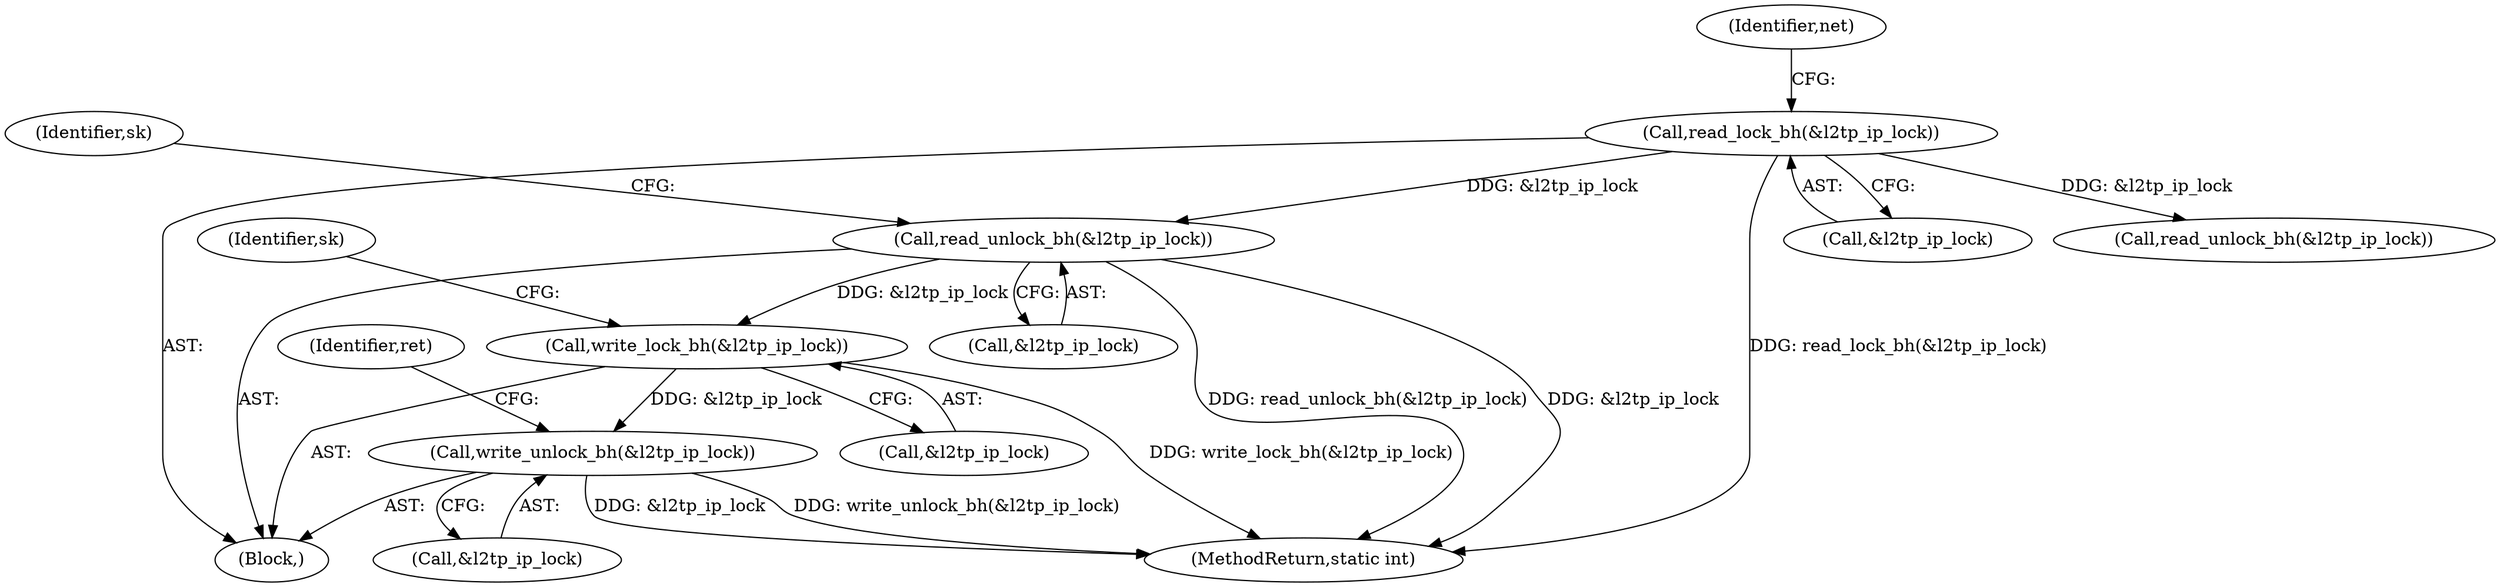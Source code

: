digraph "0_linux_32c231164b762dddefa13af5a0101032c70b50ef@API" {
"1000271" [label="(Call,write_unlock_bh(&l2tp_ip_lock))"];
"1000262" [label="(Call,write_lock_bh(&l2tp_ip_lock))"];
"1000171" [label="(Call,read_unlock_bh(&l2tp_ip_lock))"];
"1000153" [label="(Call,read_lock_bh(&l2tp_ip_lock))"];
"1000272" [label="(Call,&l2tp_ip_lock)"];
"1000154" [label="(Call,&l2tp_ip_lock)"];
"1000263" [label="(Call,&l2tp_ip_lock)"];
"1000153" [label="(Call,read_lock_bh(&l2tp_ip_lock))"];
"1000266" [label="(Identifier,sk)"];
"1000175" [label="(Identifier,sk)"];
"1000171" [label="(Call,read_unlock_bh(&l2tp_ip_lock))"];
"1000286" [label="(Call,read_unlock_bh(&l2tp_ip_lock))"];
"1000105" [label="(Block,)"];
"1000172" [label="(Call,&l2tp_ip_lock)"];
"1000158" [label="(Identifier,net)"];
"1000262" [label="(Call,write_lock_bh(&l2tp_ip_lock))"];
"1000271" [label="(Call,write_unlock_bh(&l2tp_ip_lock))"];
"1000275" [label="(Identifier,ret)"];
"1000291" [label="(MethodReturn,static int)"];
"1000271" -> "1000105"  [label="AST: "];
"1000271" -> "1000272"  [label="CFG: "];
"1000272" -> "1000271"  [label="AST: "];
"1000275" -> "1000271"  [label="CFG: "];
"1000271" -> "1000291"  [label="DDG: &l2tp_ip_lock"];
"1000271" -> "1000291"  [label="DDG: write_unlock_bh(&l2tp_ip_lock)"];
"1000262" -> "1000271"  [label="DDG: &l2tp_ip_lock"];
"1000262" -> "1000105"  [label="AST: "];
"1000262" -> "1000263"  [label="CFG: "];
"1000263" -> "1000262"  [label="AST: "];
"1000266" -> "1000262"  [label="CFG: "];
"1000262" -> "1000291"  [label="DDG: write_lock_bh(&l2tp_ip_lock)"];
"1000171" -> "1000262"  [label="DDG: &l2tp_ip_lock"];
"1000171" -> "1000105"  [label="AST: "];
"1000171" -> "1000172"  [label="CFG: "];
"1000172" -> "1000171"  [label="AST: "];
"1000175" -> "1000171"  [label="CFG: "];
"1000171" -> "1000291"  [label="DDG: &l2tp_ip_lock"];
"1000171" -> "1000291"  [label="DDG: read_unlock_bh(&l2tp_ip_lock)"];
"1000153" -> "1000171"  [label="DDG: &l2tp_ip_lock"];
"1000153" -> "1000105"  [label="AST: "];
"1000153" -> "1000154"  [label="CFG: "];
"1000154" -> "1000153"  [label="AST: "];
"1000158" -> "1000153"  [label="CFG: "];
"1000153" -> "1000291"  [label="DDG: read_lock_bh(&l2tp_ip_lock)"];
"1000153" -> "1000286"  [label="DDG: &l2tp_ip_lock"];
}
